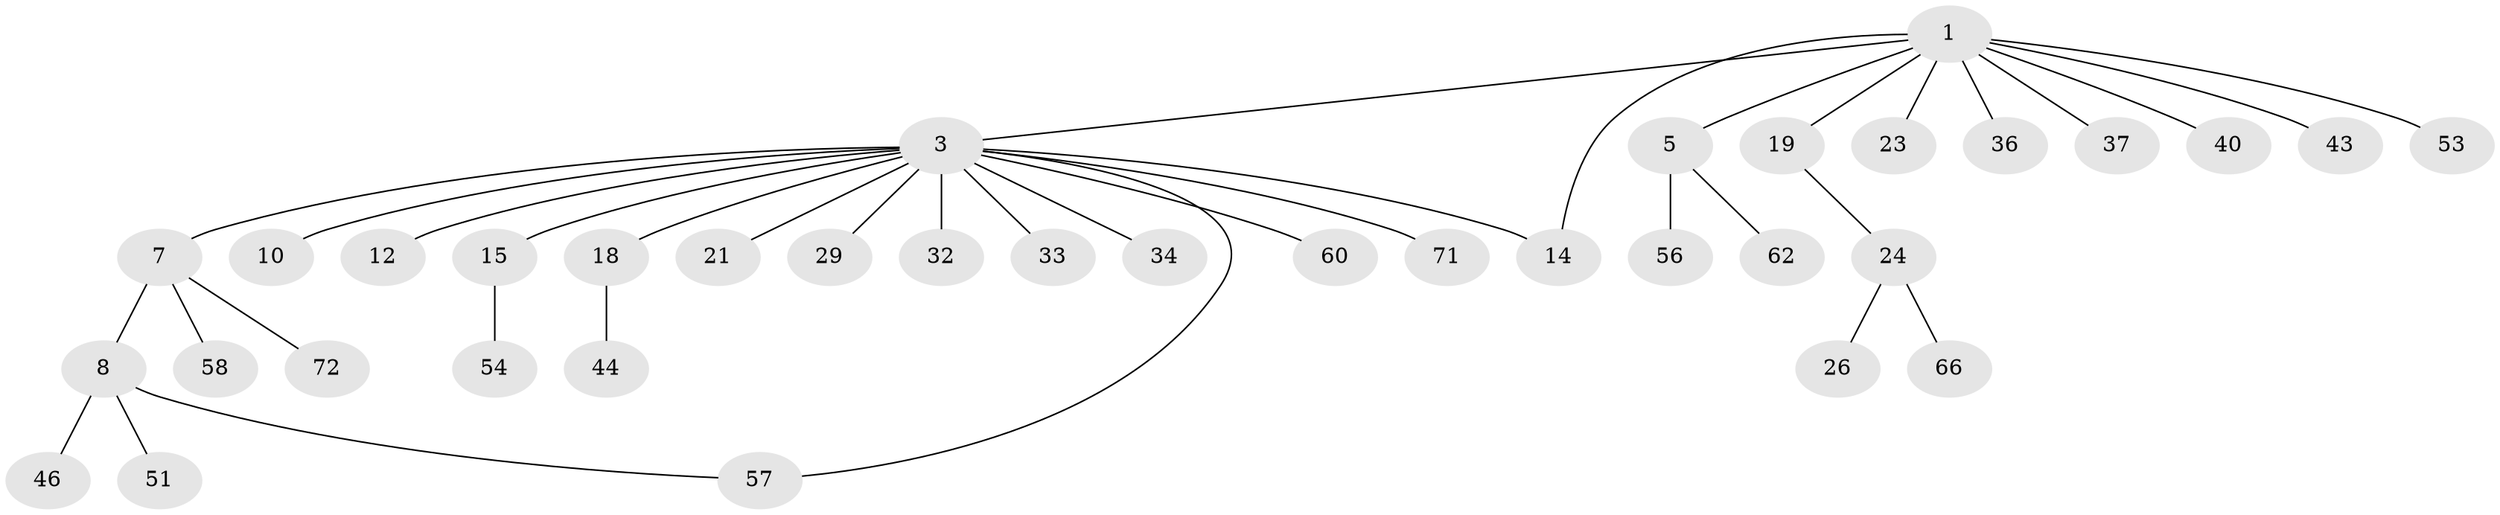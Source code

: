 // original degree distribution, {11: 0.013888888888888888, 4: 0.05555555555555555, 13: 0.013888888888888888, 3: 0.1111111111111111, 5: 0.013888888888888888, 2: 0.19444444444444445, 1: 0.5833333333333334, 7: 0.013888888888888888}
// Generated by graph-tools (version 1.1) at 2025/14/03/09/25 04:14:20]
// undirected, 36 vertices, 37 edges
graph export_dot {
graph [start="1"]
  node [color=gray90,style=filled];
  1 [super="+2+25+11+16+20+65+59+52+17"];
  3 [super="+30+4+9+6+38+13+35"];
  5;
  7 [super="+22"];
  8;
  10 [super="+28+27"];
  12 [super="+69"];
  14;
  15;
  18 [super="+47"];
  19 [super="+31"];
  21;
  23;
  24;
  26;
  29 [super="+50"];
  32 [super="+41"];
  33;
  34;
  36;
  37;
  40;
  43;
  44;
  46;
  51;
  53;
  54;
  56;
  57;
  58;
  60;
  62;
  66;
  71;
  72;
  1 -- 3;
  1 -- 5;
  1 -- 37;
  1 -- 19;
  1 -- 53;
  1 -- 36;
  1 -- 43;
  1 -- 14;
  1 -- 23;
  1 -- 40;
  3 -- 7;
  3 -- 21;
  3 -- 29;
  3 -- 32;
  3 -- 34;
  3 -- 57;
  3 -- 60;
  3 -- 71;
  3 -- 10;
  3 -- 12;
  3 -- 33;
  3 -- 18;
  3 -- 14;
  3 -- 15;
  5 -- 56;
  5 -- 62;
  7 -- 8;
  7 -- 58;
  7 -- 72;
  8 -- 46;
  8 -- 51;
  8 -- 57;
  15 -- 54;
  18 -- 44;
  19 -- 24;
  24 -- 26;
  24 -- 66;
}
